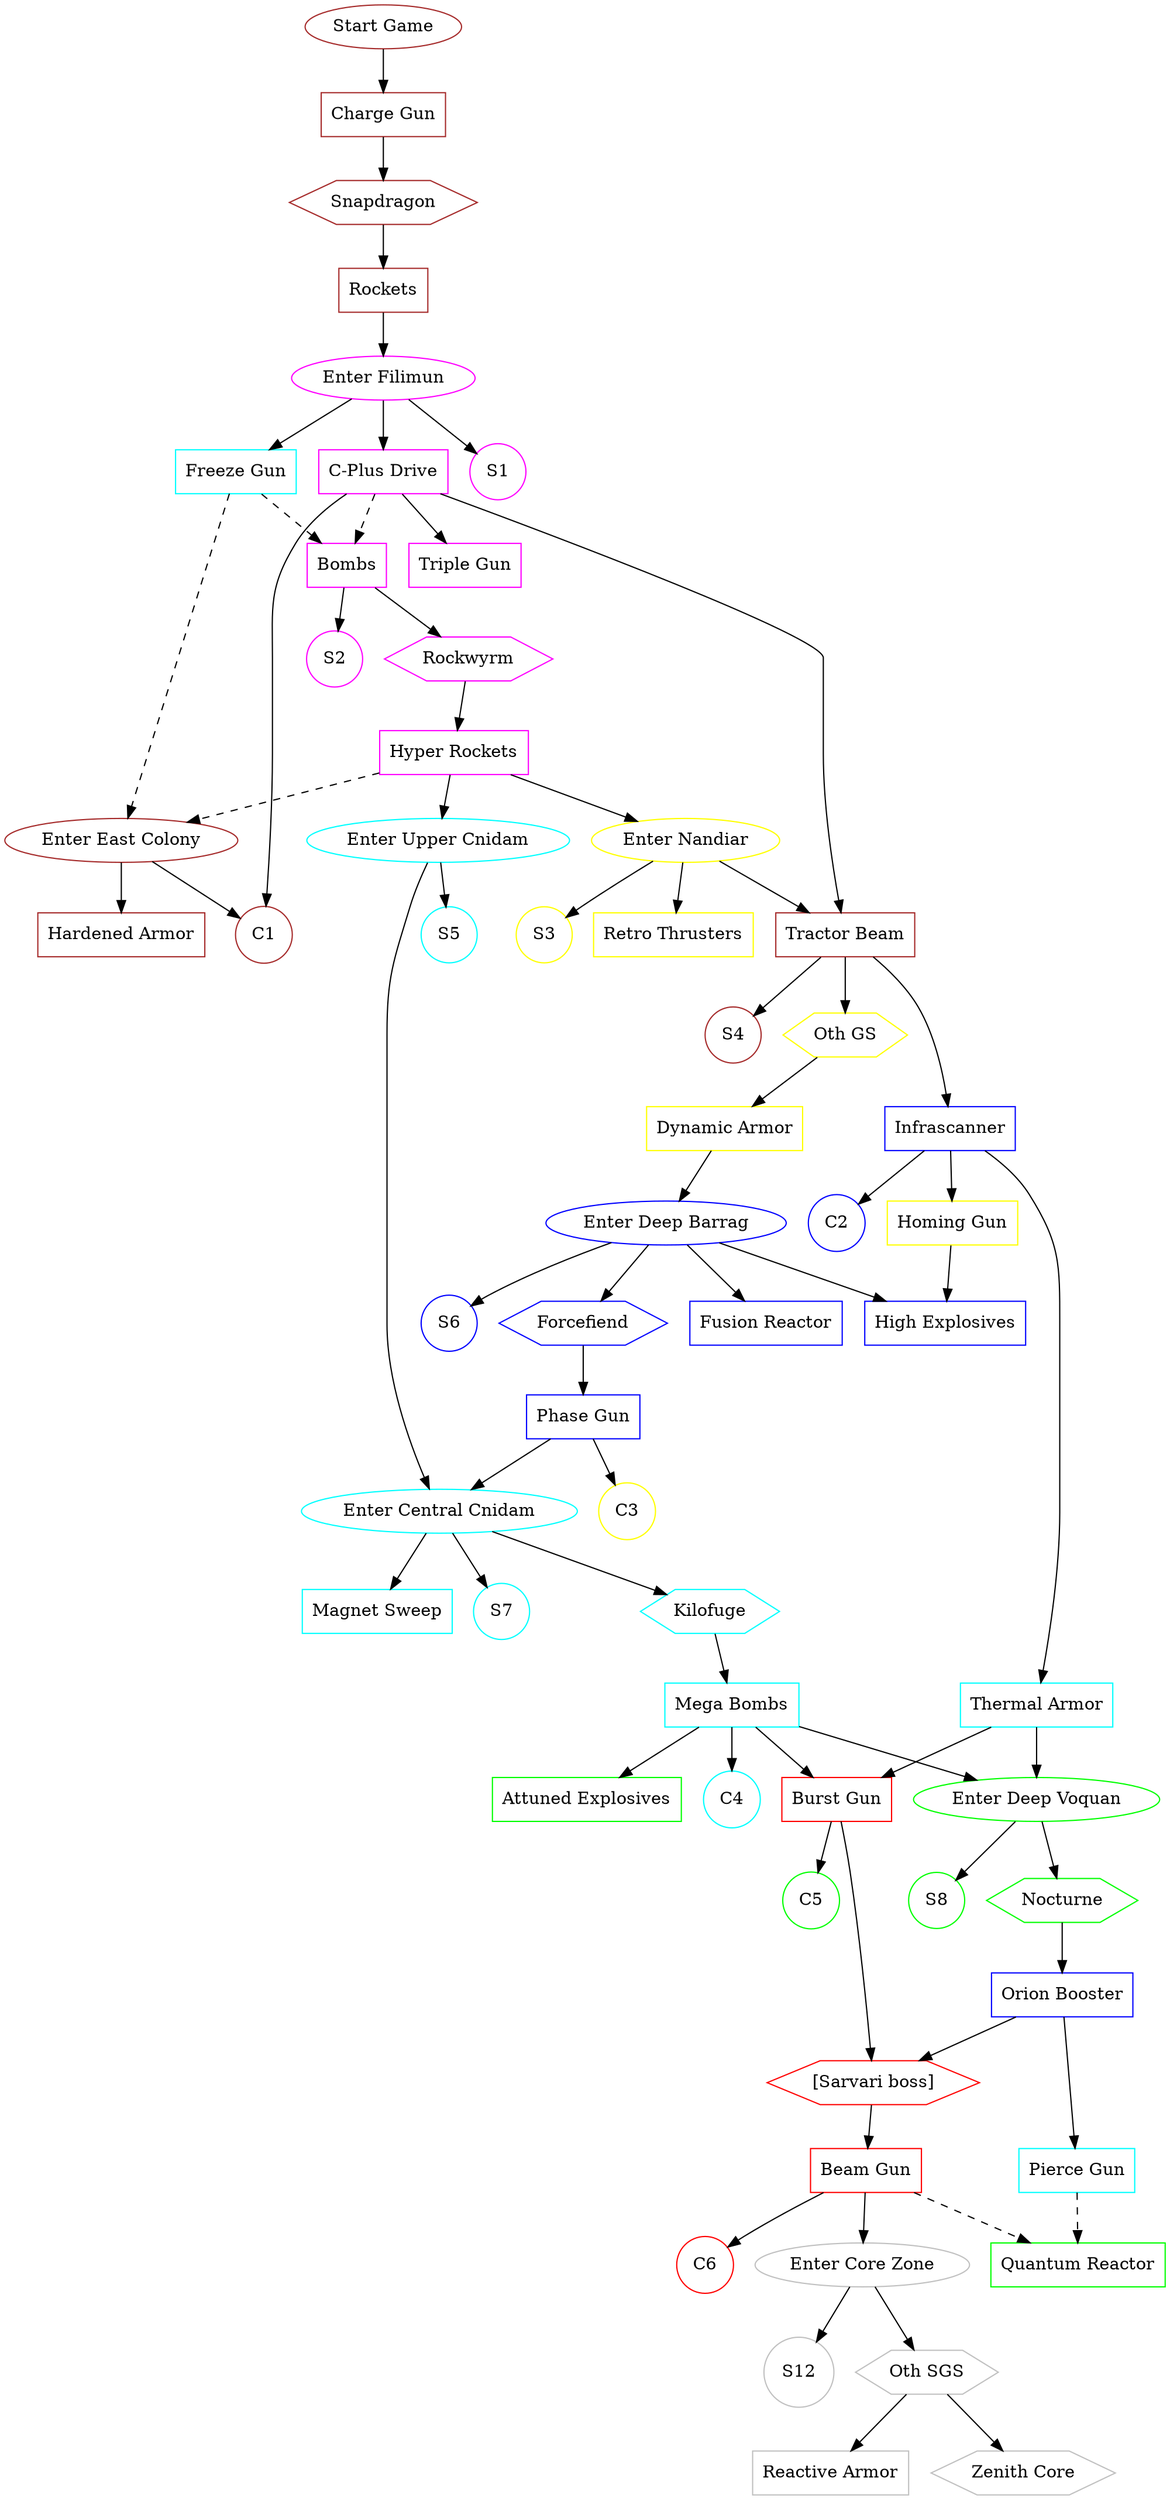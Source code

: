 digraph azimuth {

node [shape=box];

// Upgrades:
"Charge Gun" [color=brown];
"Rockets" [color=brown];
"Freeze Gun" [color=cyan];
"Hardened Armor" [color=brown];
"C-Plus Drive" [color=magenta];
"Triple Gun" [color=magenta];
"Bombs" [color=magenta];
"Hyper Rockets" [color=magenta];
"Tractor Beam" [color=brown];
"Homing Gun" [color=yellow];
"Retro Thrusters" [color=yellow];
"Phase Gun" [color=blue];
"Infrascanner" [color=blue];
"Fusion Reactor" [color=blue];
"Thermal Armor" [color=cyan];
"Dynamic Armor" [color=yellow];
"Magnet Sweep" [color=cyan];
"Mega Bombs" [color=cyan];
"High Explosives" [color=blue];
"Attuned Explosives" [color=green];
"Orion Booster" [color=blue];
"Quantum Reactor" [color=green];
"Burst Gun" [color=red];
"Pierce Gun" [color=cyan];
"Beam Gun" [color=red];
"Reactive Armor" [color=gray];
// Shield batteries:
"S1" [shape=circle, color=magenta];
"S2" [shape=circle, color=magenta];
"S3" [shape=circle, color=yellow];
"S4" [shape=circle, color=brown];
"S5" [shape=circle, color=cyan];
"S6" [shape=circle, color=blue];
"S7" [shape=circle, color=cyan];
"S8" [shape=circle, color=green];
"S12" [shape=circle, color=gray];
// Capacitors:
"C1" [shape=circle, color=brown];
"C2" [shape=circle, color=blue];
"C3" [shape=circle, color=yellow];
"C4" [shape=circle, color=cyan];
"C5" [shape=circle, color=green];
"C6" [shape=circle, color=red];

// Bosses:
"Snapdragon" [shape=hexagon, color=brown];
"Rockwyrm" [shape=hexagon, color=magenta];
"Oth GS" [shape=hexagon, color=yellow];
"Forcefiend" [shape=hexagon, color=blue];
"Kilofuge" [shape=hexagon, color=cyan];
"Nocturne" [shape=hexagon, color=green];
"[Sarvari boss]" [shape=hexagon, color=red];
"Oth SGS" [shape=hexagon, color=gray];
"Zenith Core" [shape=hexagon, color=gray];

// Navigation:
"Start Game" [shape=ellipse, color=brown];
"Enter East Colony" [shape=ellipse, color=brown];
"Enter Filimun" [shape=ellipse, color=magenta];
"Enter Nandiar" [shape=ellipse, color=yellow];
"Enter Deep Barrag" [shape=ellipse, color=blue];
"Enter Upper Cnidam" [shape=ellipse, color=cyan];
"Enter Central Cnidam" [shape=ellipse, color=cyan];
"Enter Deep Voquan" [shape=ellipse, color=green];
"Enter Core Zone" [shape=ellipse, color=gray];

// Dependencies:
"Start Game" -> "Charge Gun" -> "Snapdragon" -> "Rockets";
"Rockets" -> "Enter Filimun";
"Enter Filimun" -> "S1";
"Enter Filimun" -> "Freeze Gun";
"Enter Filimun" -> "C-Plus Drive";
"C-Plus Drive" -> "Tractor Beam";
"Freeze Gun" -> "Enter East Colony" [style=dashed];
"Hyper Rockets" -> "Enter East Colony" [style=dashed];
"Enter East Colony" -> "Hardened Armor";
"Enter East Colony" -> "C1";
"C-Plus Drive" -> "C1";
"Freeze Gun" -> "Bombs" [style=dashed];
"C-Plus Drive" -> "Bombs" [style=dashed];
"Bombs" -> "Rockwyrm";
"Rockwyrm" -> "Hyper Rockets" -> "Enter Nandiar";
"C-Plus Drive" -> "Triple Gun";
"Oth GS" -> "Dynamic Armor";
"Enter Nandiar" -> "Tractor Beam";
"Bombs" -> "S2";
"Enter Nandiar" -> "Retro Thrusters";
"Enter Nandiar" -> "S3";
"Tractor Beam" -> "Infrascanner";
"Tractor Beam" -> "S4";
"Infrascanner" -> "Thermal Armor";
"Mega Bombs" -> "Burst Gun";
"Thermal Armor" -> "Burst Gun";
"Tractor Beam" -> "Oth GS";
"Infrascanner" -> "Homing Gun";
"Homing Gun" -> "High Explosives";
"Dynamic Armor" -> "Enter Deep Barrag";
"Enter Deep Barrag" -> "High Explosives";
"Infrascanner" -> "C2";
"Enter Deep Barrag" -> "Forcefiend";
"Forcefiend" -> "Phase Gun";
"Enter Deep Barrag" -> "S6";
"Enter Deep Barrag" -> "Fusion Reactor";
"Hyper Rockets" -> "Enter Upper Cnidam";
"Enter Upper Cnidam" -> "S5";
"Enter Upper Cnidam" -> "Enter Central Cnidam";
"Phase Gun" -> "Enter Central Cnidam";
"Phase Gun" -> "C3";
"Enter Central Cnidam" -> "Kilofuge";
"Enter Central Cnidam" -> "Magnet Sweep";
"Enter Central Cnidam" -> "S7";
"Kilofuge" -> "Mega Bombs";
"Mega Bombs" -> "Enter Deep Voquan";
"Thermal Armor" -> "Enter Deep Voquan";
"Enter Deep Voquan" -> "Nocturne";
"Enter Deep Voquan" -> "S8";
"Nocturne" -> "Orion Booster";
"Mega Bombs" -> "Attuned Explosives";
"Mega Bombs" -> "C4";
"Orion Booster" -> "Pierce Gun";
"Pierce Gun" -> "Quantum Reactor" [style=dashed];
"Orion Booster" -> "[Sarvari boss]";
"Burst Gun" -> "[Sarvari boss]";
"Burst Gun" -> "C5";
"[Sarvari boss]" -> "Beam Gun";
"Beam Gun" -> "Quantum Reactor" [style=dashed];
"Beam Gun" -> "Enter Core Zone";
"Beam Gun" -> "C6";
"Enter Core Zone" -> "S12";
"Enter Core Zone" -> "Oth SGS";
"Oth SGS" -> "Reactive Armor";
"Oth SGS" -> "Zenith Core";

}
